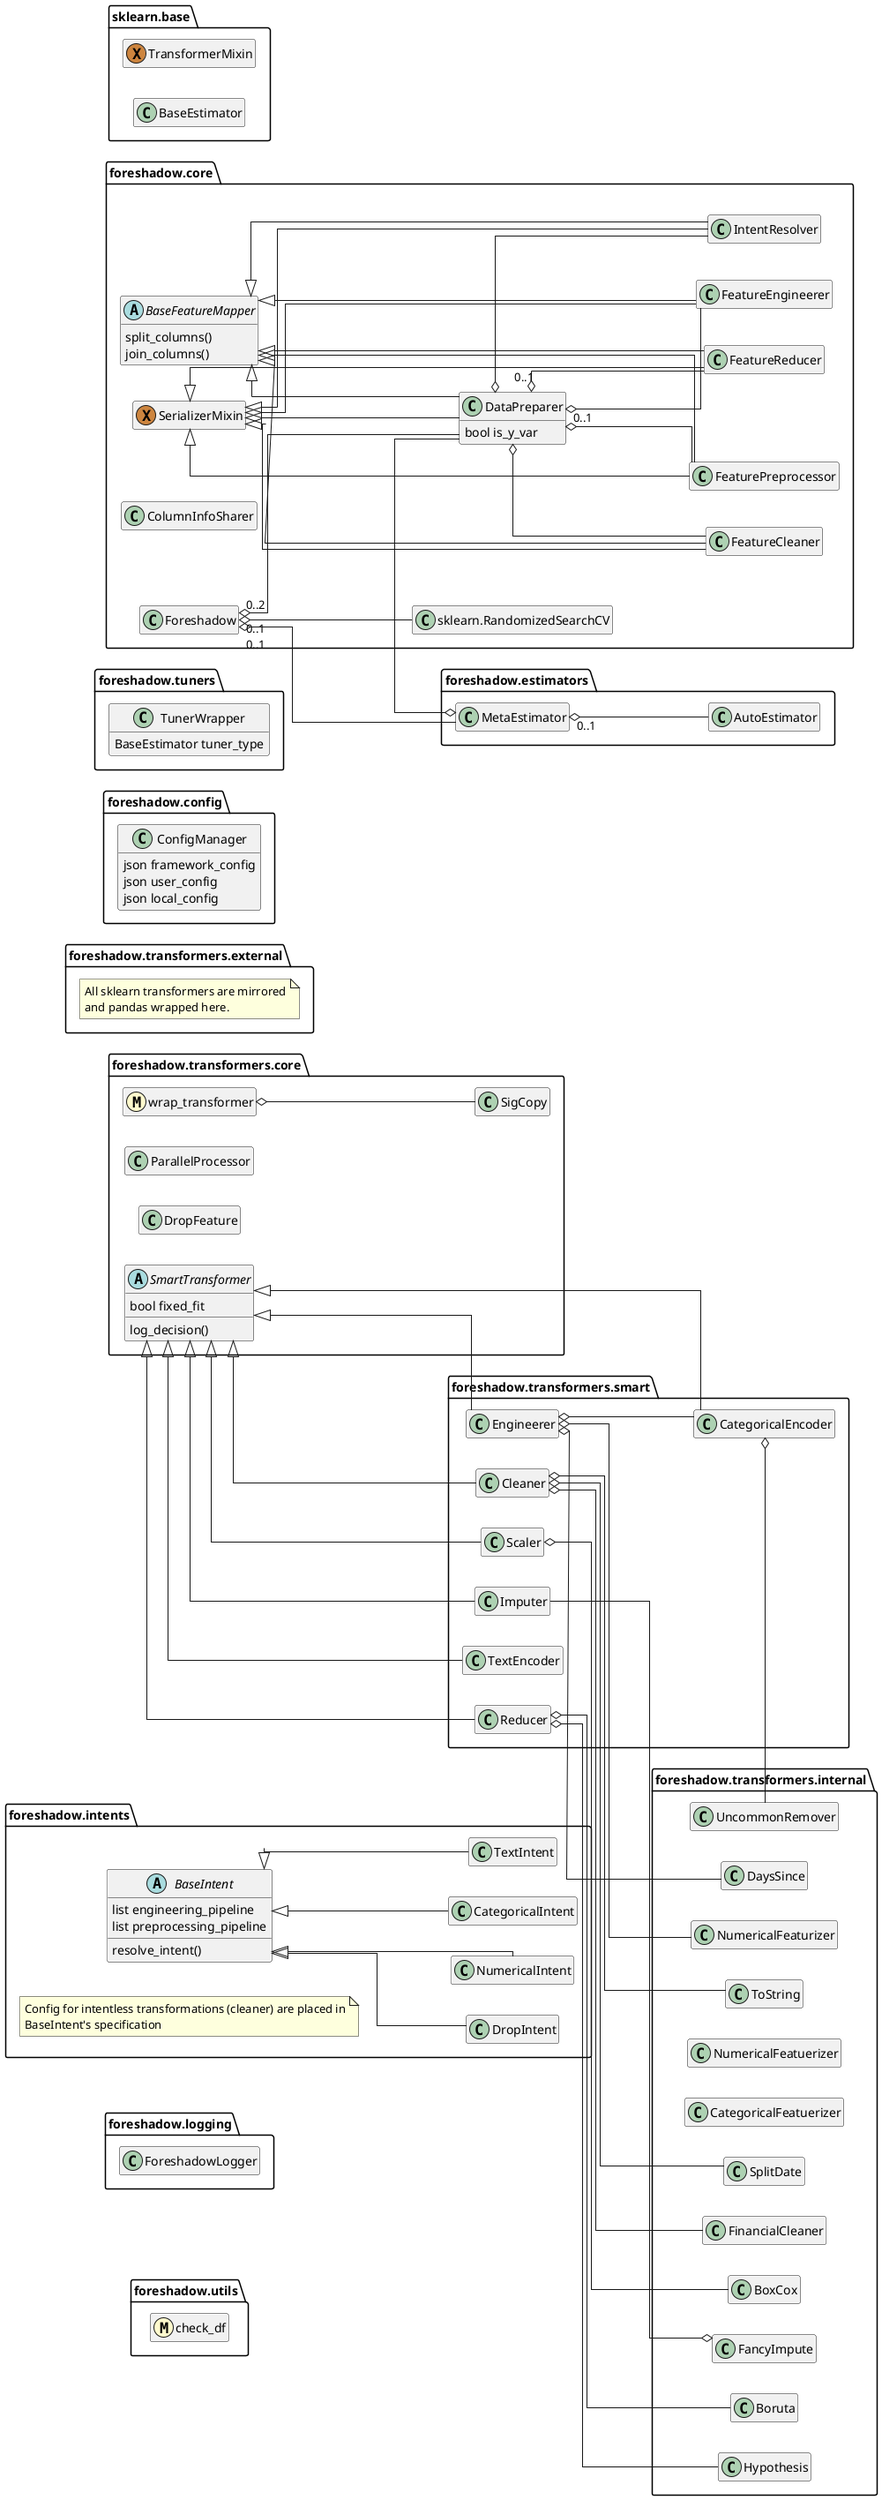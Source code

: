 @startuml

skinparam BackgroundColor transparent
skinparam Shadowing false

' Diagram setup
hide empty members
left to right direction
set namespaceSeparator none

skinparam linetype polyline
skinparam linetype ortho

package foreshadow.utils {
    class check_df << (M,lemonchiffon) >>
}
package foreshadow.logging {
    class ForeshadowLogger
}
package foreshadow.intents {
    abstract class BaseIntent {
        list engineering_pipeline
        list preprocessing_pipeline
        resolve_intent()
    }

    class DropIntent
    class NumericalIntent
    class CategoricalIntent
    class TextIntent

    BaseIntent <|-- DropIntent
    BaseIntent <|-- NumericalIntent
    BaseIntent <|-- CategoricalIntent
    BaseIntent <|-- TextIntent

    note "Config for intentless transformations (cleaner) are placed in\nBaseIntent's specification" as N1
}

    package foreshadow.transformers.core {
        abstract class SmartTransformer {
            bool fixed_fit
            log_decision()
        }

        class ParallelProcessor
        class SigCopy
        class DropFeature

        class wrap_transformer << (M,lemonchiffon) >>
        wrap_transformer o-- SigCopy
    }

    package foreshadow.transformers.smart {
        SmartTransformer <|-- Cleaner
        SmartTransformer <|-- Engineerer
        SmartTransformer <|-- Scaler
        SmartTransformer <|-- Imputer
        SmartTransformer <|-- CategoricalEncoder
        SmartTransformer <|-- TextEncoder
        SmartTransformer <|-- Reducer
    }

    package foreshadow.transformers.internal {
        class FancyImpute
        class UncommonRemover
        class BoxCox

        FancyImpute o-- Imputer
        CategoricalEncoder o-- UncommonRemover
        Scaler o-- BoxCox

        class DaysSince
        class NumericalFeatuerizer
        class CategoricalFeatuerizer

        Engineerer o-- DaysSince
        Engineerer o-- NumericalFeaturizer
        Engineerer o-- CategoricalEncoder

        class ToString
        class SplitDate
        class FinancialCleaner

        Cleaner o-- ToString
        Cleaner o-- SplitDate
        Cleaner o-- FinancialCleaner

        class Boruta
        class Hypothesis

        Reducer o-- Boruta
        Reducer o-- Hypothesis
    }

    package foreshadow.transformers.external {
        note "All sklearn transformers are mirrored\nand pandas wrapped here." as N3
    }

    ' foreshadow.transformers.smart <|-r- foreshadow.transformers.internal

package foreshadow.config {
    class ConfigManager {
        json framework_config
        json user_config
        json local_config
    }
}

package foreshadow.tuners {
    class TunerWrapper {
        BaseEstimator tuner_type
    }
}
package foreshadow.core {
    abstract class BaseFeatureMapper {
        split_columns()
        join_columns()
    }

    class Foreshadow
    class DataPreparer {
        bool is_y_var
    }
    class FeatureCleaner
    class IntentResolver
    class FeatureEngineerer
    class FeaturePreprocessor
    class FeatureReducer

    class ColumnInfoSharer

    class SerializerMixin << (X,peru) >>

    Foreshadow "0..2" o-- DataPreparer
    Foreshadow "0..1" o-- sklearn.RandomizedSearchCV

    DataPreparer o-- FeatureCleaner
    DataPreparer o-- IntentResolver
    DataPreparer "0..1" o-- FeatureEngineerer
    DataPreparer o-- FeaturePreprocessor
    DataPreparer "0..1" o-- FeatureReducer

    SerializerMixin <|-- DataPreparer
    SerializerMixin <|-- FeatureCleaner
    SerializerMixin <|-- IntentResolver
    SerializerMixin <|-- FeatureEngineerer
    SerializerMixin <|-- FeaturePreprocessor
    SerializerMixin <|-- FeatureReducer

    BaseFeatureMapper <|-- DataPreparer
    BaseFeatureMapper <|-- FeatureCleaner
    BaseFeatureMapper <|-- IntentResolver
    BaseFeatureMapper <|-- FeatureEngineerer
    BaseFeatureMapper <|-- FeaturePreprocessor
    BaseFeatureMapper <|-- FeatureReducer    
}
package foreshadow.estimators {
    class MetaEstimator
    class AutoEstimator

    MetaEstimator "0..1" o-- AutoEstimator
    MetaEstimator o-- DataPreparer

    Foreshadow "0..1" o-- MetaEstimator
}
package sklearn.base {
    class TransformerMixin << (X,peru) >>
    class BaseEstimator
}

@enduml